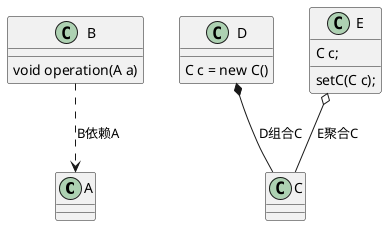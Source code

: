 @startuml

class A
class B{
    void operation(A a)
}
B ..> A : B依赖A

class C
class D{
    C c = new C()
}
D *-- C : D组合C

class E{
    C c;
    setC(C c);
}

E o-- C : E聚合C
@enduml